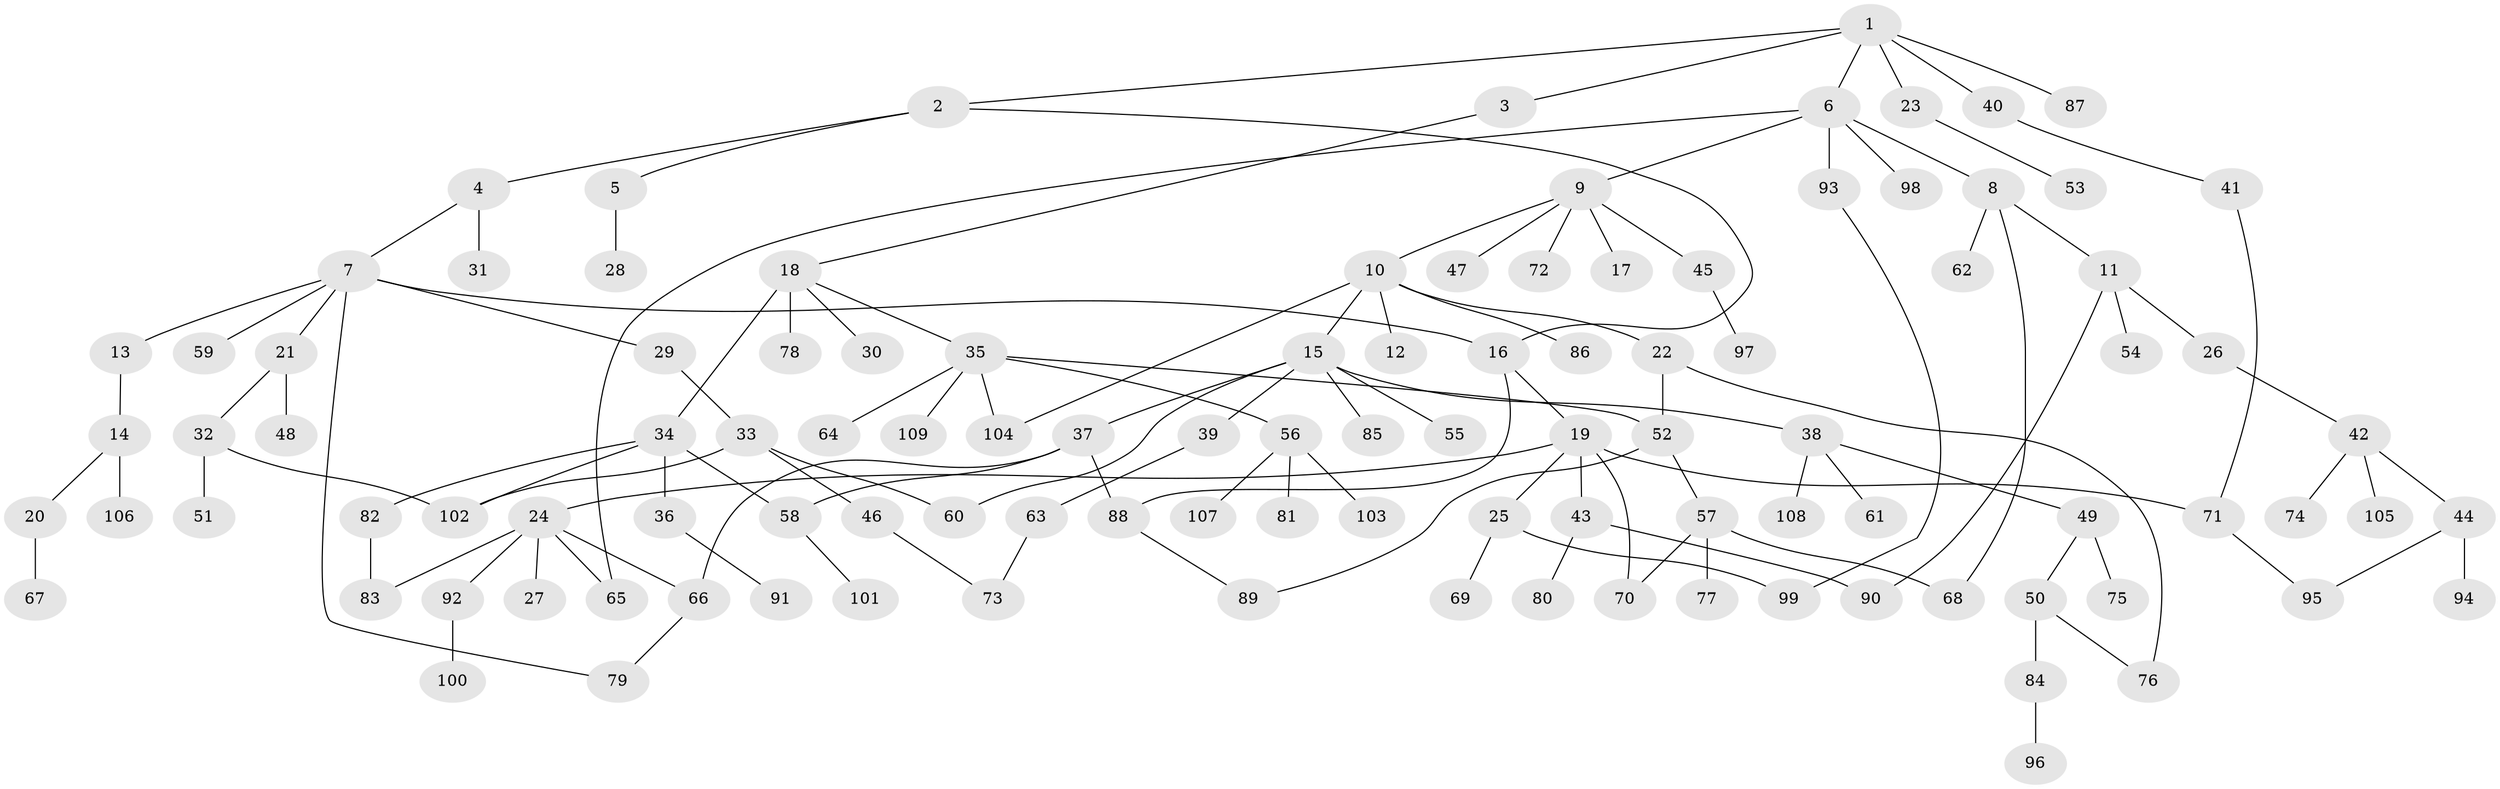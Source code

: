 // Generated by graph-tools (version 1.1) at 2025/34/03/09/25 02:34:00]
// undirected, 109 vertices, 129 edges
graph export_dot {
graph [start="1"]
  node [color=gray90,style=filled];
  1;
  2;
  3;
  4;
  5;
  6;
  7;
  8;
  9;
  10;
  11;
  12;
  13;
  14;
  15;
  16;
  17;
  18;
  19;
  20;
  21;
  22;
  23;
  24;
  25;
  26;
  27;
  28;
  29;
  30;
  31;
  32;
  33;
  34;
  35;
  36;
  37;
  38;
  39;
  40;
  41;
  42;
  43;
  44;
  45;
  46;
  47;
  48;
  49;
  50;
  51;
  52;
  53;
  54;
  55;
  56;
  57;
  58;
  59;
  60;
  61;
  62;
  63;
  64;
  65;
  66;
  67;
  68;
  69;
  70;
  71;
  72;
  73;
  74;
  75;
  76;
  77;
  78;
  79;
  80;
  81;
  82;
  83;
  84;
  85;
  86;
  87;
  88;
  89;
  90;
  91;
  92;
  93;
  94;
  95;
  96;
  97;
  98;
  99;
  100;
  101;
  102;
  103;
  104;
  105;
  106;
  107;
  108;
  109;
  1 -- 2;
  1 -- 3;
  1 -- 6;
  1 -- 23;
  1 -- 40;
  1 -- 87;
  2 -- 4;
  2 -- 5;
  2 -- 16;
  3 -- 18;
  4 -- 7;
  4 -- 31;
  5 -- 28;
  6 -- 8;
  6 -- 9;
  6 -- 93;
  6 -- 98;
  6 -- 65;
  7 -- 13;
  7 -- 21;
  7 -- 29;
  7 -- 59;
  7 -- 79;
  7 -- 16;
  8 -- 11;
  8 -- 62;
  8 -- 68;
  9 -- 10;
  9 -- 17;
  9 -- 45;
  9 -- 47;
  9 -- 72;
  10 -- 12;
  10 -- 15;
  10 -- 22;
  10 -- 86;
  10 -- 104;
  11 -- 26;
  11 -- 54;
  11 -- 90;
  13 -- 14;
  14 -- 20;
  14 -- 106;
  15 -- 37;
  15 -- 38;
  15 -- 39;
  15 -- 55;
  15 -- 60;
  15 -- 85;
  16 -- 19;
  16 -- 88;
  18 -- 30;
  18 -- 34;
  18 -- 35;
  18 -- 78;
  19 -- 24;
  19 -- 25;
  19 -- 43;
  19 -- 71;
  19 -- 70;
  20 -- 67;
  21 -- 32;
  21 -- 48;
  22 -- 52;
  22 -- 76;
  23 -- 53;
  24 -- 27;
  24 -- 65;
  24 -- 92;
  24 -- 66;
  24 -- 83;
  25 -- 69;
  25 -- 99;
  26 -- 42;
  29 -- 33;
  32 -- 51;
  32 -- 102;
  33 -- 46;
  33 -- 102;
  33 -- 60;
  34 -- 36;
  34 -- 58;
  34 -- 82;
  34 -- 102;
  35 -- 52;
  35 -- 56;
  35 -- 64;
  35 -- 104;
  35 -- 109;
  36 -- 91;
  37 -- 66;
  37 -- 88;
  37 -- 58;
  38 -- 49;
  38 -- 61;
  38 -- 108;
  39 -- 63;
  40 -- 41;
  41 -- 71;
  42 -- 44;
  42 -- 74;
  42 -- 105;
  43 -- 80;
  43 -- 90;
  44 -- 94;
  44 -- 95;
  45 -- 97;
  46 -- 73;
  49 -- 50;
  49 -- 75;
  50 -- 76;
  50 -- 84;
  52 -- 57;
  52 -- 89;
  56 -- 81;
  56 -- 103;
  56 -- 107;
  57 -- 70;
  57 -- 77;
  57 -- 68;
  58 -- 101;
  63 -- 73;
  66 -- 79;
  71 -- 95;
  82 -- 83;
  84 -- 96;
  88 -- 89;
  92 -- 100;
  93 -- 99;
}

